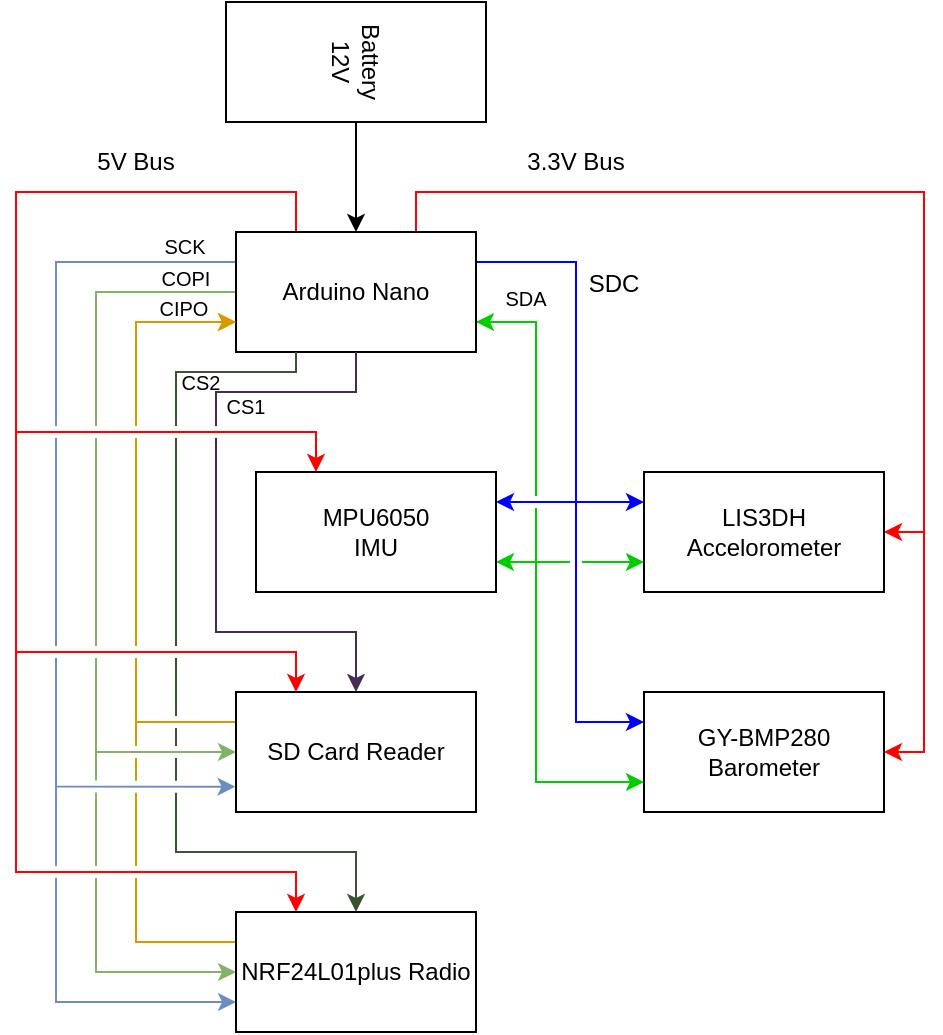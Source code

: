 <mxfile version="16.2.7" type="device"><diagram id="YhVvGXErdlp3Tpwtmy7O" name="Page-1"><mxGraphModel dx="573" dy="294" grid="1" gridSize="10" guides="1" tooltips="1" connect="1" arrows="1" fold="1" page="1" pageScale="1" pageWidth="827" pageHeight="1169" math="0" shadow="0"><root><mxCell id="0"/><mxCell id="1" parent="0"/><mxCell id="dLubFTvYSIBn_xV0zg-t-48" style="edgeStyle=orthogonalEdgeStyle;rounded=0;sketch=0;jumpStyle=gap;orthogonalLoop=1;jettySize=auto;html=1;exitX=0.25;exitY=0;exitDx=0;exitDy=0;entryX=0.25;entryY=0;entryDx=0;entryDy=0;shadow=0;startArrow=none;startFill=0;fillColor=#f8cecc;gradientColor=#ea6b66;strokeColor=#FF0000;" edge="1" parent="1" source="dLubFTvYSIBn_xV0zg-t-2" target="dLubFTvYSIBn_xV0zg-t-5"><mxGeometry relative="1" as="geometry"><Array as="points"><mxPoint x="240" y="120"/><mxPoint x="100" y="120"/><mxPoint x="100" y="240"/><mxPoint x="250" y="240"/></Array></mxGeometry></mxCell><mxCell id="dLubFTvYSIBn_xV0zg-t-47" style="edgeStyle=orthogonalEdgeStyle;rounded=0;sketch=0;jumpStyle=gap;orthogonalLoop=1;jettySize=auto;html=1;exitX=0.25;exitY=0;exitDx=0;exitDy=0;entryX=0.25;entryY=0;entryDx=0;entryDy=0;shadow=0;startArrow=none;startFill=0;fillColor=#f8cecc;gradientColor=#ea6b66;strokeColor=#FF0000;" edge="1" parent="1" source="dLubFTvYSIBn_xV0zg-t-2" target="dLubFTvYSIBn_xV0zg-t-3"><mxGeometry relative="1" as="geometry"><Array as="points"><mxPoint x="240" y="120"/><mxPoint x="100" y="120"/><mxPoint x="100" y="350"/><mxPoint x="240" y="350"/></Array></mxGeometry></mxCell><mxCell id="dLubFTvYSIBn_xV0zg-t-46" style="edgeStyle=orthogonalEdgeStyle;rounded=0;sketch=0;jumpStyle=gap;orthogonalLoop=1;jettySize=auto;html=1;exitX=0.25;exitY=0;exitDx=0;exitDy=0;entryX=0.25;entryY=0;entryDx=0;entryDy=0;shadow=0;startArrow=none;startFill=0;fillColor=#f8cecc;gradientColor=#ea6b66;strokeColor=#FF0000;" edge="1" parent="1" source="dLubFTvYSIBn_xV0zg-t-2" target="dLubFTvYSIBn_xV0zg-t-4"><mxGeometry relative="1" as="geometry"><Array as="points"><mxPoint x="240" y="120"/><mxPoint x="100" y="120"/><mxPoint x="100" y="460"/><mxPoint x="240" y="460"/></Array></mxGeometry></mxCell><mxCell id="dLubFTvYSIBn_xV0zg-t-66" style="edgeStyle=orthogonalEdgeStyle;rounded=0;sketch=0;jumpStyle=gap;orthogonalLoop=1;jettySize=auto;html=1;exitX=0;exitY=0.25;exitDx=0;exitDy=0;entryX=-0.002;entryY=0.789;entryDx=0;entryDy=0;entryPerimeter=0;shadow=0;fontSize=10;startArrow=none;startFill=0;fillColor=#dae8fc;gradientColor=#7ea6e0;strokeColor=#6c8ebf;" edge="1" parent="1" source="dLubFTvYSIBn_xV0zg-t-2" target="dLubFTvYSIBn_xV0zg-t-3"><mxGeometry relative="1" as="geometry"><Array as="points"><mxPoint x="120" y="155"/><mxPoint x="120" y="417"/></Array></mxGeometry></mxCell><mxCell id="dLubFTvYSIBn_xV0zg-t-14" style="edgeStyle=orthogonalEdgeStyle;rounded=0;orthogonalLoop=1;jettySize=auto;html=1;exitX=0;exitY=0.25;exitDx=0;exitDy=0;entryX=0;entryY=0.75;entryDx=0;entryDy=0;jumpStyle=gap;fillColor=#dae8fc;gradientColor=#7ea6e0;strokeColor=#6c8ebf;" edge="1" parent="1" source="dLubFTvYSIBn_xV0zg-t-2" target="dLubFTvYSIBn_xV0zg-t-4"><mxGeometry relative="1" as="geometry"><Array as="points"><mxPoint x="120" y="155"/><mxPoint x="120" y="525"/></Array></mxGeometry></mxCell><mxCell id="dLubFTvYSIBn_xV0zg-t-24" style="edgeStyle=orthogonalEdgeStyle;rounded=0;orthogonalLoop=1;jettySize=auto;html=1;exitX=1;exitY=0.5;exitDx=0;exitDy=0;entryX=0.5;entryY=0;entryDx=0;entryDy=0;" edge="1" parent="1" source="dLubFTvYSIBn_xV0zg-t-1" target="dLubFTvYSIBn_xV0zg-t-2"><mxGeometry relative="1" as="geometry"/></mxCell><mxCell id="dLubFTvYSIBn_xV0zg-t-1" value="Battery&lt;br&gt;12V" style="rounded=0;whiteSpace=wrap;html=1;rotation=90;" vertex="1" parent="1"><mxGeometry x="240" y="-10" width="60" height="130" as="geometry"/></mxCell><mxCell id="dLubFTvYSIBn_xV0zg-t-17" style="edgeStyle=orthogonalEdgeStyle;rounded=0;orthogonalLoop=1;jettySize=auto;html=1;exitX=0;exitY=0.5;exitDx=0;exitDy=0;entryX=0;entryY=0.5;entryDx=0;entryDy=0;jumpStyle=gap;fillColor=#d5e8d4;gradientColor=#97d077;strokeColor=#82b366;" edge="1" parent="1" source="dLubFTvYSIBn_xV0zg-t-2" target="dLubFTvYSIBn_xV0zg-t-4"><mxGeometry relative="1" as="geometry"><Array as="points"><mxPoint x="140" y="170"/><mxPoint x="140" y="510"/></Array></mxGeometry></mxCell><mxCell id="dLubFTvYSIBn_xV0zg-t-36" style="edgeStyle=orthogonalEdgeStyle;rounded=0;orthogonalLoop=1;jettySize=auto;html=1;exitX=1;exitY=0.25;exitDx=0;exitDy=0;entryX=0;entryY=0.25;entryDx=0;entryDy=0;strokeColor=#0000FF;" edge="1" parent="1" source="dLubFTvYSIBn_xV0zg-t-2" target="dLubFTvYSIBn_xV0zg-t-6"><mxGeometry relative="1" as="geometry"><Array as="points"><mxPoint x="380" y="155"/><mxPoint x="380" y="275"/></Array></mxGeometry></mxCell><mxCell id="dLubFTvYSIBn_xV0zg-t-37" style="edgeStyle=orthogonalEdgeStyle;rounded=0;sketch=0;jumpStyle=gap;orthogonalLoop=1;jettySize=auto;html=1;exitX=1;exitY=0.25;exitDx=0;exitDy=0;entryX=0;entryY=0.25;entryDx=0;entryDy=0;shadow=0;startArrow=none;startFill=0;strokeColor=#0000FF;" edge="1" parent="1" source="dLubFTvYSIBn_xV0zg-t-2" target="dLubFTvYSIBn_xV0zg-t-7"><mxGeometry relative="1" as="geometry"><Array as="points"><mxPoint x="380" y="155"/><mxPoint x="380" y="385"/></Array></mxGeometry></mxCell><mxCell id="dLubFTvYSIBn_xV0zg-t-38" style="edgeStyle=orthogonalEdgeStyle;rounded=0;sketch=0;jumpStyle=gap;orthogonalLoop=1;jettySize=auto;html=1;exitX=1;exitY=0.25;exitDx=0;exitDy=0;entryX=1;entryY=0.25;entryDx=0;entryDy=0;shadow=0;startArrow=none;startFill=0;strokeColor=#0000FF;" edge="1" parent="1" source="dLubFTvYSIBn_xV0zg-t-2" target="dLubFTvYSIBn_xV0zg-t-5"><mxGeometry relative="1" as="geometry"><Array as="points"><mxPoint x="380" y="155"/><mxPoint x="380" y="275"/></Array></mxGeometry></mxCell><mxCell id="dLubFTvYSIBn_xV0zg-t-39" style="edgeStyle=orthogonalEdgeStyle;rounded=0;sketch=0;jumpStyle=gap;orthogonalLoop=1;jettySize=auto;html=1;exitX=1;exitY=0.75;exitDx=0;exitDy=0;entryX=1;entryY=0.75;entryDx=0;entryDy=0;shadow=0;startArrow=none;startFill=0;strokeColor=#00CC00;" edge="1" parent="1" source="dLubFTvYSIBn_xV0zg-t-2" target="dLubFTvYSIBn_xV0zg-t-5"><mxGeometry relative="1" as="geometry"><Array as="points"><mxPoint x="360" y="185"/><mxPoint x="360" y="305"/></Array></mxGeometry></mxCell><mxCell id="dLubFTvYSIBn_xV0zg-t-40" style="edgeStyle=orthogonalEdgeStyle;rounded=0;sketch=0;jumpStyle=gap;orthogonalLoop=1;jettySize=auto;html=1;exitX=1;exitY=0.75;exitDx=0;exitDy=0;entryX=0;entryY=0.75;entryDx=0;entryDy=0;shadow=0;startArrow=none;startFill=0;strokeColor=#00CC00;" edge="1" parent="1" source="dLubFTvYSIBn_xV0zg-t-2" target="dLubFTvYSIBn_xV0zg-t-6"><mxGeometry relative="1" as="geometry"><Array as="points"><mxPoint x="360" y="185"/><mxPoint x="360" y="305"/></Array></mxGeometry></mxCell><mxCell id="dLubFTvYSIBn_xV0zg-t-41" style="edgeStyle=orthogonalEdgeStyle;rounded=0;sketch=0;jumpStyle=gap;orthogonalLoop=1;jettySize=auto;html=1;exitX=1;exitY=0.75;exitDx=0;exitDy=0;entryX=0;entryY=0.75;entryDx=0;entryDy=0;shadow=0;startArrow=classic;startFill=1;strokeColor=#00CC00;" edge="1" parent="1" source="dLubFTvYSIBn_xV0zg-t-2" target="dLubFTvYSIBn_xV0zg-t-7"><mxGeometry relative="1" as="geometry"><Array as="points"><mxPoint x="360" y="185"/><mxPoint x="360" y="415"/></Array></mxGeometry></mxCell><mxCell id="dLubFTvYSIBn_xV0zg-t-49" style="edgeStyle=orthogonalEdgeStyle;rounded=0;sketch=0;jumpStyle=gap;orthogonalLoop=1;jettySize=auto;html=1;exitX=0.75;exitY=0;exitDx=0;exitDy=0;entryX=1;entryY=0.5;entryDx=0;entryDy=0;shadow=0;startArrow=none;startFill=0;fillColor=#f8cecc;gradientColor=#ea6b66;strokeColor=#FF0000;" edge="1" parent="1" source="dLubFTvYSIBn_xV0zg-t-2" target="dLubFTvYSIBn_xV0zg-t-6"><mxGeometry relative="1" as="geometry"/></mxCell><mxCell id="dLubFTvYSIBn_xV0zg-t-50" style="edgeStyle=orthogonalEdgeStyle;rounded=0;sketch=0;jumpStyle=gap;orthogonalLoop=1;jettySize=auto;html=1;exitX=0.75;exitY=0;exitDx=0;exitDy=0;entryX=1;entryY=0.5;entryDx=0;entryDy=0;shadow=0;startArrow=none;startFill=0;fillColor=#f8cecc;gradientColor=#ea6b66;strokeColor=#FF0000;" edge="1" parent="1" source="dLubFTvYSIBn_xV0zg-t-2" target="dLubFTvYSIBn_xV0zg-t-7"><mxGeometry relative="1" as="geometry"/></mxCell><mxCell id="dLubFTvYSIBn_xV0zg-t-65" style="edgeStyle=orthogonalEdgeStyle;rounded=0;sketch=0;jumpStyle=gap;orthogonalLoop=1;jettySize=auto;html=1;exitX=0;exitY=0.5;exitDx=0;exitDy=0;entryX=0;entryY=0.5;entryDx=0;entryDy=0;shadow=0;fontSize=10;startArrow=none;startFill=0;fillColor=#d5e8d4;gradientColor=#97d077;strokeColor=#82b366;" edge="1" parent="1" source="dLubFTvYSIBn_xV0zg-t-2" target="dLubFTvYSIBn_xV0zg-t-3"><mxGeometry relative="1" as="geometry"><Array as="points"><mxPoint x="140" y="170"/><mxPoint x="140" y="400"/></Array></mxGeometry></mxCell><mxCell id="dLubFTvYSIBn_xV0zg-t-2" value="Arduino Nano" style="rounded=0;whiteSpace=wrap;html=1;" vertex="1" parent="1"><mxGeometry x="210" y="140" width="120" height="60" as="geometry"/></mxCell><mxCell id="dLubFTvYSIBn_xV0zg-t-62" style="edgeStyle=orthogonalEdgeStyle;rounded=0;sketch=0;jumpStyle=gap;orthogonalLoop=1;jettySize=auto;html=1;exitX=0;exitY=0.25;exitDx=0;exitDy=0;entryX=0;entryY=0.75;entryDx=0;entryDy=0;shadow=0;fontSize=10;startArrow=none;startFill=0;fillColor=#ffcd28;gradientColor=#ffa500;strokeColor=#d79b00;" edge="1" parent="1" source="dLubFTvYSIBn_xV0zg-t-3" target="dLubFTvYSIBn_xV0zg-t-2"><mxGeometry relative="1" as="geometry"><Array as="points"><mxPoint x="160" y="385"/><mxPoint x="160" y="185"/></Array></mxGeometry></mxCell><mxCell id="dLubFTvYSIBn_xV0zg-t-3" value="SD Card Reader" style="rounded=0;whiteSpace=wrap;html=1;" vertex="1" parent="1"><mxGeometry x="210" y="370" width="120" height="60" as="geometry"/></mxCell><mxCell id="dLubFTvYSIBn_xV0zg-t-21" style="edgeStyle=orthogonalEdgeStyle;rounded=0;orthogonalLoop=1;jettySize=auto;html=1;exitX=0;exitY=0.25;exitDx=0;exitDy=0;entryX=0;entryY=0.75;entryDx=0;entryDy=0;jumpStyle=gap;fillColor=#ffcd28;gradientColor=#ffa500;strokeColor=#d79b00;" edge="1" parent="1" source="dLubFTvYSIBn_xV0zg-t-4" target="dLubFTvYSIBn_xV0zg-t-2"><mxGeometry relative="1" as="geometry"><Array as="points"><mxPoint x="160" y="495"/><mxPoint x="160" y="185"/></Array></mxGeometry></mxCell><mxCell id="dLubFTvYSIBn_xV0zg-t-4" value="NRF24L01plus Radio" style="rounded=0;whiteSpace=wrap;html=1;" vertex="1" parent="1"><mxGeometry x="210" y="480" width="120" height="60" as="geometry"/></mxCell><mxCell id="dLubFTvYSIBn_xV0zg-t-5" value="MPU6050&lt;br&gt;IMU" style="rounded=0;whiteSpace=wrap;html=1;" vertex="1" parent="1"><mxGeometry x="220" y="260" width="120" height="60" as="geometry"/></mxCell><mxCell id="dLubFTvYSIBn_xV0zg-t-6" value="LIS3DH&lt;br&gt;Accelorometer" style="rounded=0;whiteSpace=wrap;html=1;" vertex="1" parent="1"><mxGeometry x="414" y="260" width="120" height="60" as="geometry"/></mxCell><mxCell id="dLubFTvYSIBn_xV0zg-t-7" value="GY-BMP280&lt;br&gt;Barometer" style="rounded=0;whiteSpace=wrap;html=1;" vertex="1" parent="1"><mxGeometry x="414" y="370" width="120" height="60" as="geometry"/></mxCell><mxCell id="dLubFTvYSIBn_xV0zg-t-42" value="&lt;font style=&quot;font-size: 10px&quot;&gt;SDA&lt;br&gt;&lt;/font&gt;" style="text;html=1;strokeColor=none;fillColor=default;align=center;verticalAlign=middle;whiteSpace=wrap;rounded=0;" vertex="1" parent="1"><mxGeometry x="340" y="163" width="30" height="20" as="geometry"/></mxCell><mxCell id="dLubFTvYSIBn_xV0zg-t-44" value="SDC" style="text;html=1;strokeColor=none;fillColor=default;align=center;verticalAlign=middle;whiteSpace=wrap;rounded=0;" vertex="1" parent="1"><mxGeometry x="384" y="158" width="30" height="15" as="geometry"/></mxCell><mxCell id="dLubFTvYSIBn_xV0zg-t-51" value="5V Bus" style="text;html=1;strokeColor=none;fillColor=default;align=center;verticalAlign=middle;whiteSpace=wrap;rounded=0;" vertex="1" parent="1"><mxGeometry x="130" y="95" width="60" height="20" as="geometry"/></mxCell><mxCell id="dLubFTvYSIBn_xV0zg-t-52" value="3.3V Bus" style="text;html=1;strokeColor=none;fillColor=default;align=center;verticalAlign=middle;whiteSpace=wrap;rounded=0;" vertex="1" parent="1"><mxGeometry x="350" y="95" width="60" height="20" as="geometry"/></mxCell><mxCell id="dLubFTvYSIBn_xV0zg-t-55" value="&lt;font style=&quot;font-size: 10px&quot;&gt;CIPO&lt;br&gt;&lt;/font&gt;" style="text;html=1;strokeColor=none;fillColor=default;align=center;verticalAlign=middle;whiteSpace=wrap;rounded=0;" vertex="1" parent="1"><mxGeometry x="169" y="172" width="30" height="11.5" as="geometry"/></mxCell><mxCell id="dLubFTvYSIBn_xV0zg-t-56" value="&lt;font style=&quot;font-size: 10px&quot;&gt;COPI&lt;br&gt;&lt;/font&gt;" style="text;html=1;strokeColor=none;fillColor=default;align=center;verticalAlign=middle;whiteSpace=wrap;rounded=0;" vertex="1" parent="1"><mxGeometry x="170" y="158" width="30" height="10" as="geometry"/></mxCell><mxCell id="dLubFTvYSIBn_xV0zg-t-57" value="&lt;font style=&quot;font-size: 10px&quot;&gt;SCK&lt;br&gt;&lt;/font&gt;" style="text;html=1;strokeColor=none;fillColor=default;align=center;verticalAlign=middle;whiteSpace=wrap;rounded=0;" vertex="1" parent="1"><mxGeometry x="171.5" y="141" width="25" height="12" as="geometry"/></mxCell><mxCell id="dLubFTvYSIBn_xV0zg-t-58" value="&lt;font style=&quot;font-size: 10px&quot;&gt;CS1&lt;br&gt;&lt;/font&gt;" style="text;html=1;strokeColor=none;fillColor=default;align=center;verticalAlign=middle;whiteSpace=wrap;rounded=0;" vertex="1" parent="1"><mxGeometry x="202" y="222" width="26" height="9" as="geometry"/></mxCell><mxCell id="dLubFTvYSIBn_xV0zg-t-59" value="&lt;font style=&quot;font-size: 10px&quot;&gt;CS2&lt;br&gt;&lt;/font&gt;" style="text;html=1;strokeColor=none;fillColor=default;align=center;verticalAlign=middle;whiteSpace=wrap;rounded=0;" vertex="1" parent="1"><mxGeometry x="183" y="211" width="19" height="8" as="geometry"/></mxCell><mxCell id="dLubFTvYSIBn_xV0zg-t-69" style="edgeStyle=orthogonalEdgeStyle;rounded=0;sketch=0;jumpStyle=gap;orthogonalLoop=1;jettySize=auto;html=1;exitX=0.25;exitY=1;exitDx=0;exitDy=0;entryX=0.5;entryY=0;entryDx=0;entryDy=0;shadow=0;fontSize=10;startArrow=none;startFill=0;strokeColor=#3A5431;fillColor=#6d8764;" edge="1" parent="1" source="dLubFTvYSIBn_xV0zg-t-2" target="dLubFTvYSIBn_xV0zg-t-4"><mxGeometry relative="1" as="geometry"><Array as="points"><mxPoint x="240" y="210"/><mxPoint x="180" y="210"/><mxPoint x="180" y="450"/><mxPoint x="270" y="450"/></Array></mxGeometry></mxCell><mxCell id="dLubFTvYSIBn_xV0zg-t-70" style="edgeStyle=orthogonalEdgeStyle;rounded=0;sketch=0;jumpStyle=gap;orthogonalLoop=1;jettySize=auto;html=1;exitX=0.5;exitY=1;exitDx=0;exitDy=0;shadow=0;fontSize=10;startArrow=none;startFill=0;strokeColor=#432D57;fillColor=#76608a;entryX=0.5;entryY=0;entryDx=0;entryDy=0;" edge="1" parent="1" source="dLubFTvYSIBn_xV0zg-t-2" target="dLubFTvYSIBn_xV0zg-t-3"><mxGeometry relative="1" as="geometry"><mxPoint x="280" y="240" as="targetPoint"/><Array as="points"><mxPoint x="270" y="220"/><mxPoint x="200" y="220"/><mxPoint x="200" y="340"/><mxPoint x="270" y="340"/></Array></mxGeometry></mxCell></root></mxGraphModel></diagram></mxfile>
